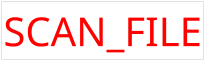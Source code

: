 @startuml

skinparam ComponentStyle rectangle
hide stereotype
scale 1/5

skinparam Component {
    FontSize 200
    FontColor Red
    RoundCorner 10
    BorderThickness 0
    BackgroundColor transparent
    BorderThickness<<text>> 0
    BackgroundColor<<text>> transparent
    FontColor<<box>> transparent
}

component cp [
SCAN_FILE
]
@enduml
